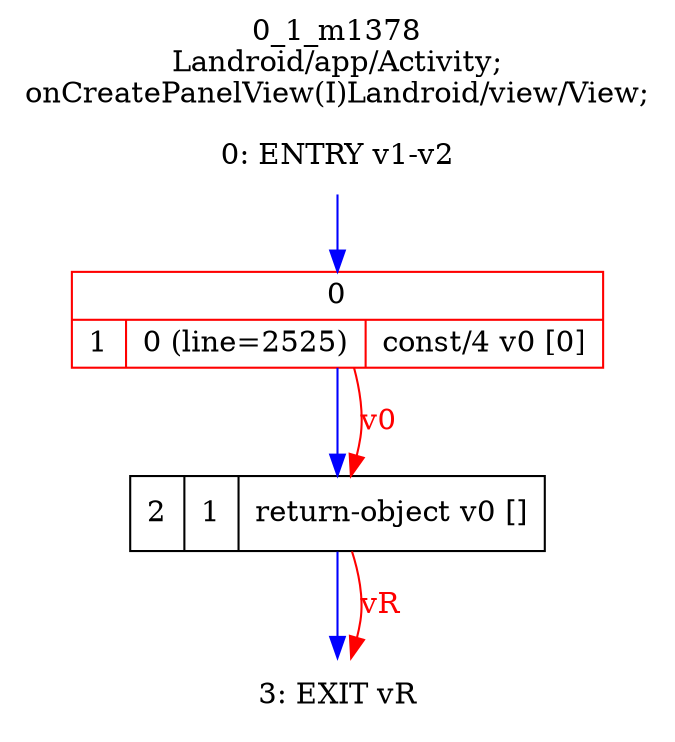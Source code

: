 digraph G {
rankdir=UD;
labelloc=t;
label="0_1_m1378\nLandroid/app/Activity;
onCreatePanelView(I)Landroid/view/View;";
0[label="0: ENTRY v1-v2",shape=plaintext];
1[label="{0|{1|0 (line=2525)|const/4 v0 [0]\l}}",shape=record, color=red];
2[label="2|1|return-object v0 []\l",shape=record];
3[label="3: EXIT vR",shape=plaintext];
0->1 [color=blue, fontcolor=blue,weight=100, taillabel=""];
1->2 [color=blue, fontcolor=blue,weight=100, taillabel=""];
2->3 [color=blue, fontcolor=blue,weight=100, taillabel=""];
1->2 [color=red, fontcolor=red, label="v0"];
2->3 [color=red, fontcolor=red, label="vR"];
}
